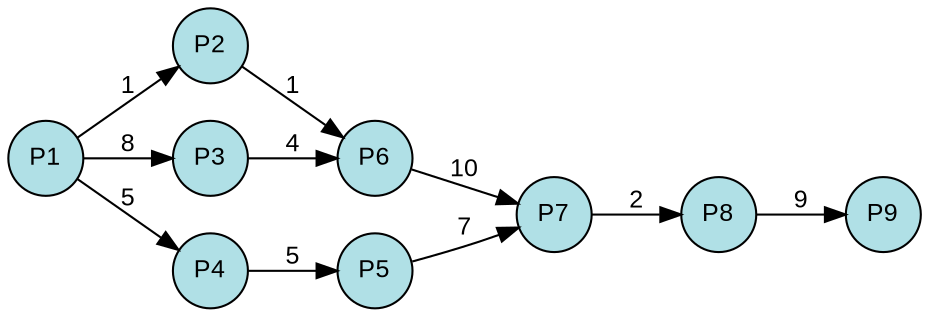 digraph {
  splines=true;
node [margin=0 fontname=arial fontcolor=black fontsize=12 shape=circle width=0.5 fixedsize=true style=filled fillcolor=powderblue]
  1 [label="P1"]
  2 [label="P2"]
  3 [label="P3"]
  4 [label="P4"]
  5 [label="P5"]
  6 [label="P6"]
  7 [label="P7"]
  8 [label="P8"]
  9 [label="P9"]
rankdir=LR
edge [margin=0 fontname=arial fontcolor=black fontsize=12]
	1 -> 2 [label="1"]
	1 -> 3 [label="8"]
	1 -> 4 [label="5"]
	4 -> 5 [label="5"]
	2 -> 6 [label="1"]
	3 -> 6 [label="4"]
	5 -> 7 [label="7"]
	6 -> 7 [label="10"]
	7 -> 8 [label="2"]
	8 -> 9 [label="9"]
	{rank=same  1 }
	{rank=same  2, 3, 4 }
	{rank=same  5, 6 }
	{rank=same  7 }
	{rank=same  8 }
	{rank=same  9 }
} 
